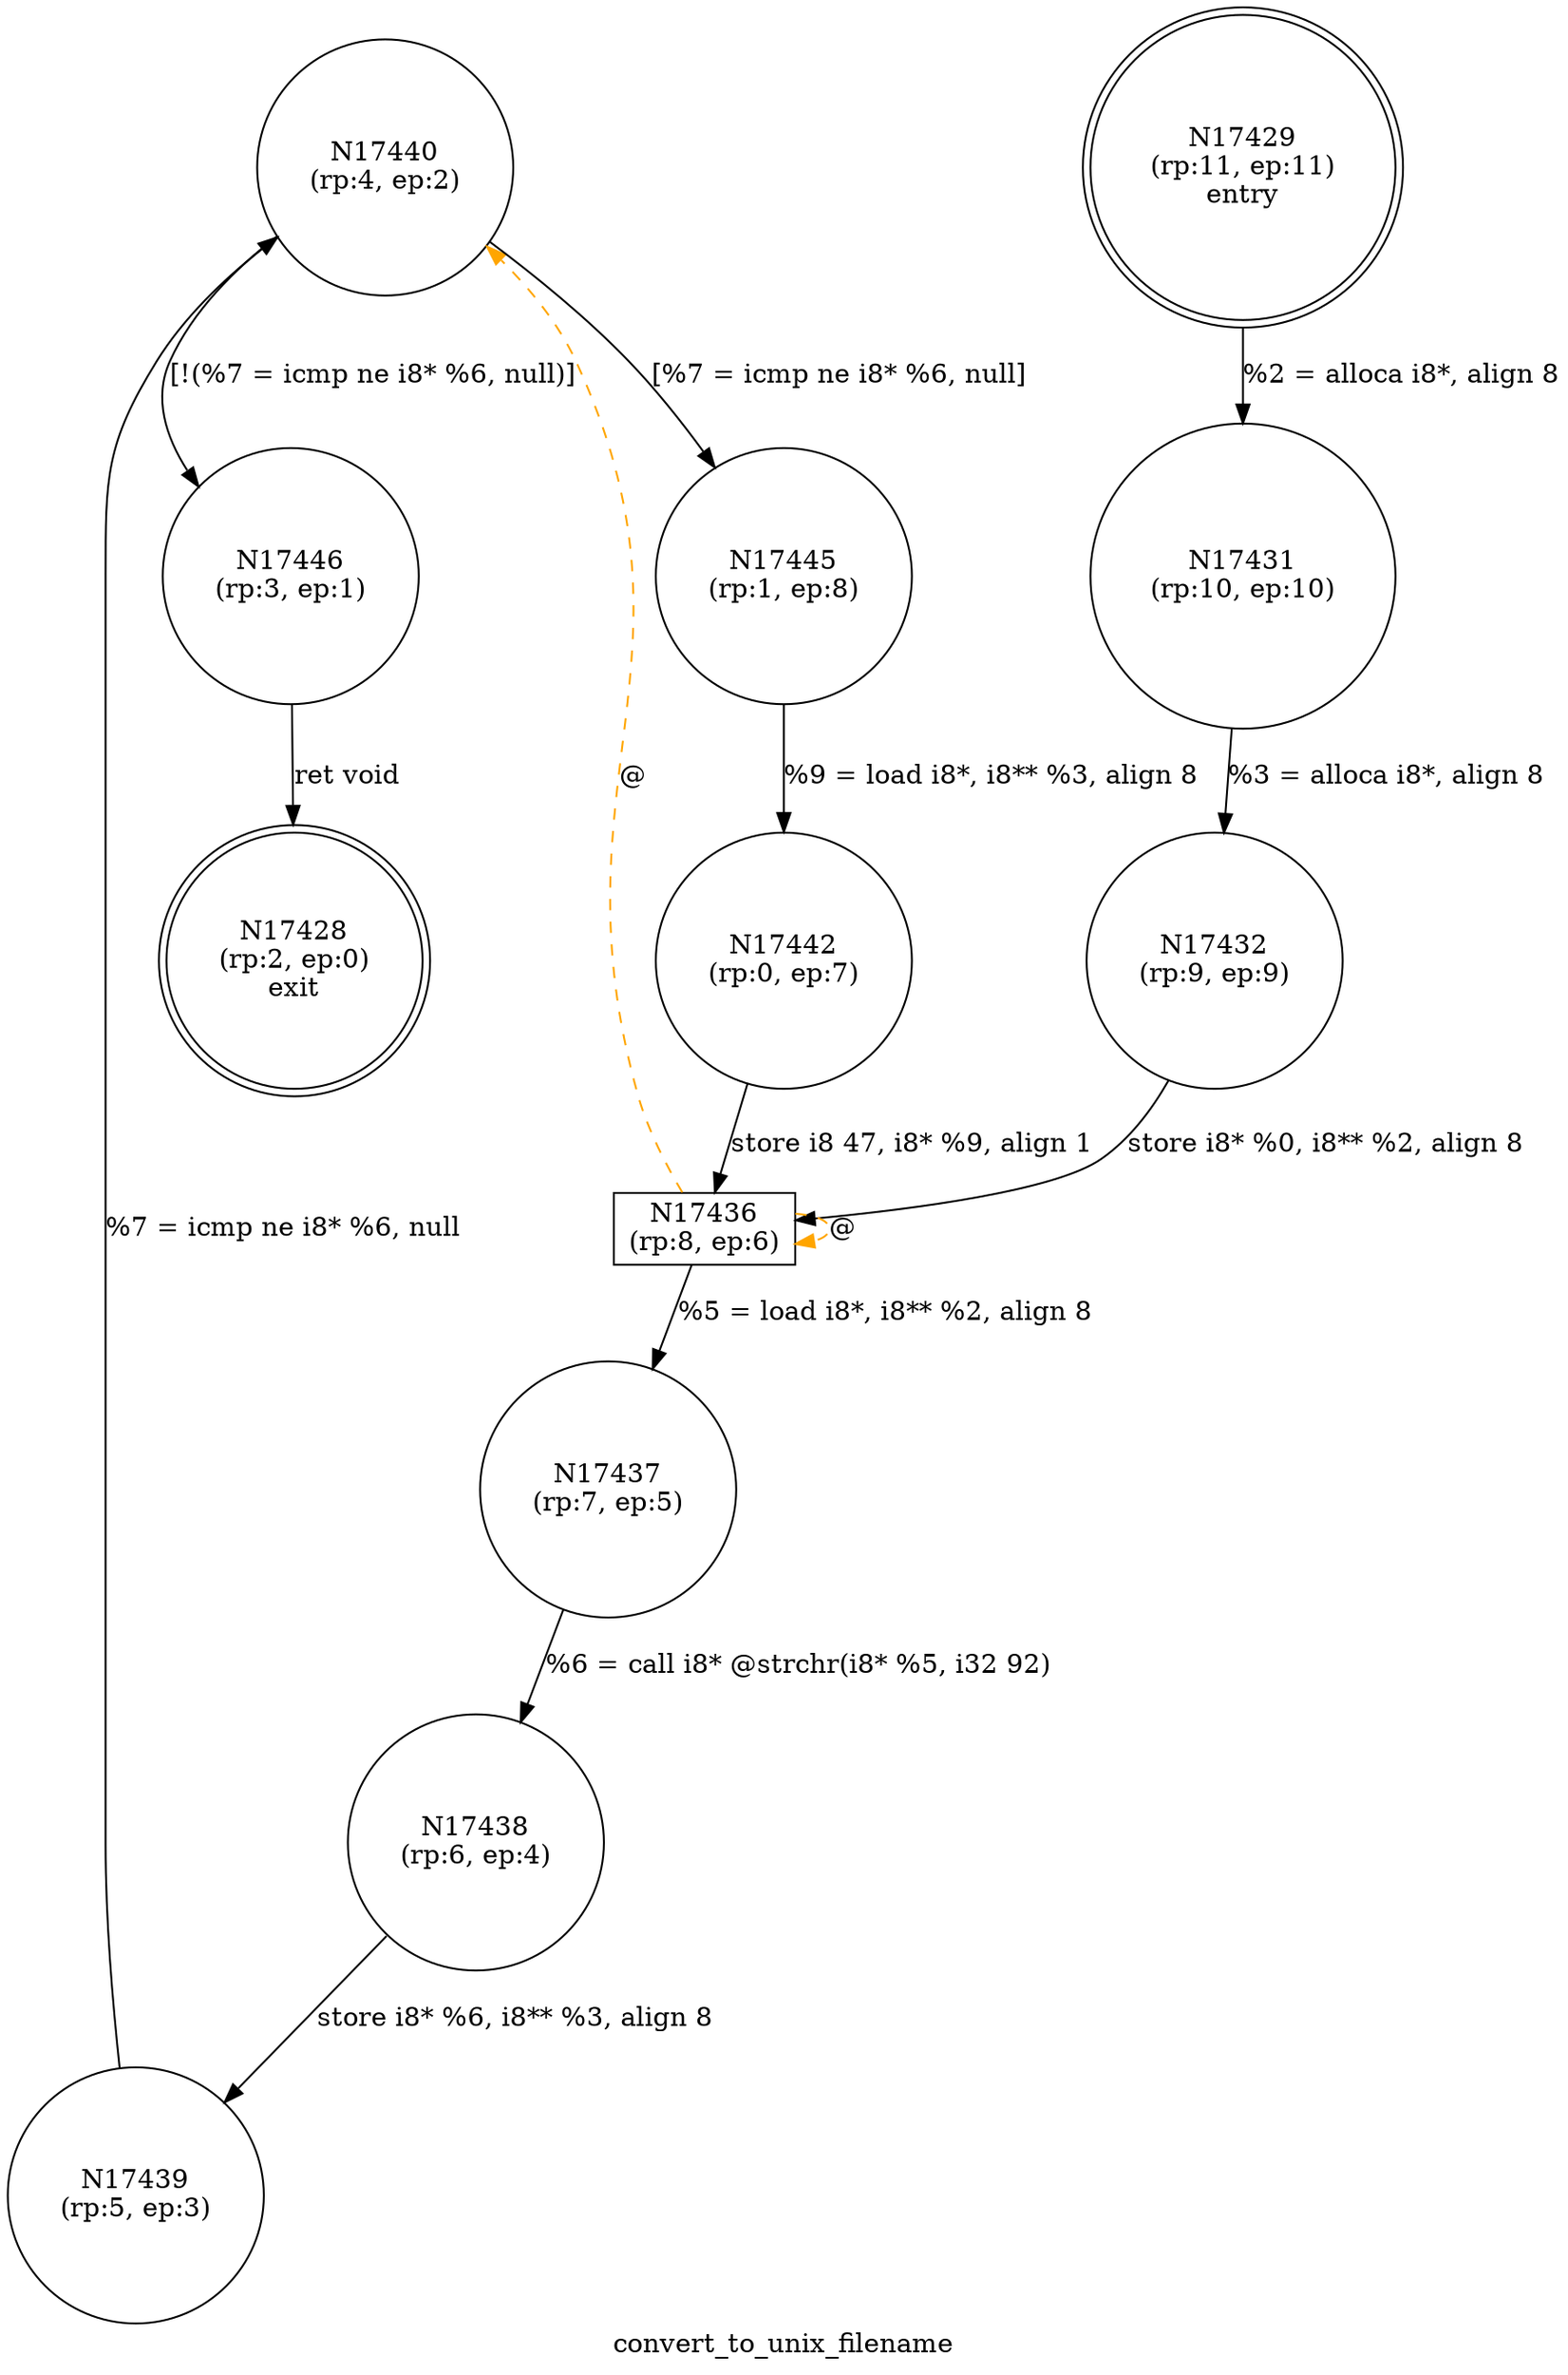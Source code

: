 digraph convert_to_unix_filename {
label="convert_to_unix_filename"
17428 [label="N17428\n(rp:2, ep:0)\nexit", shape="doublecircle"]
17429 [label="N17429\n(rp:11, ep:11)\nentry", shape="doublecircle"]
17429 -> 17431 [label="%2 = alloca i8*, align 8"]
17431 [label="N17431\n(rp:10, ep:10)", shape="circle"]
17431 -> 17432 [label="%3 = alloca i8*, align 8"]
17432 [label="N17432\n(rp:9, ep:9)", shape="circle"]
17432 -> 17436 [label="store i8* %0, i8** %2, align 8"]
17436 [label="N17436\n(rp:8, ep:6)", shape="box"]
17436 -> 17437 [label="%5 = load i8*, i8** %2, align 8"]
17436 -> 17436 [label="@", style="dashed", color="orange"]
17436 -> 17440 [label="@", style="dashed", color="orange"]
17437 [label="N17437\n(rp:7, ep:5)", shape="circle"]
17437 -> 17438 [label="%6 = call i8* @strchr(i8* %5, i32 92)"]
17438 [label="N17438\n(rp:6, ep:4)", shape="circle"]
17438 -> 17439 [label="store i8* %6, i8** %3, align 8"]
17439 [label="N17439\n(rp:5, ep:3)", shape="circle"]
17439 -> 17440 [label="%7 = icmp ne i8* %6, null"]
17440 [label="N17440\n(rp:4, ep:2)", shape="circle"]
17440 -> 17445 [label="[%7 = icmp ne i8* %6, null]"]
17440 -> 17446 [label="[!(%7 = icmp ne i8* %6, null)]"]
17442 [label="N17442\n(rp:0, ep:7)", shape="circle"]
17442 -> 17436 [label="store i8 47, i8* %9, align 1"]
17445 [label="N17445\n(rp:1, ep:8)", shape="circle"]
17445 -> 17442 [label="%9 = load i8*, i8** %3, align 8"]
17446 [label="N17446\n(rp:3, ep:1)", shape="circle"]
17446 -> 17428 [label="ret void"]
}
